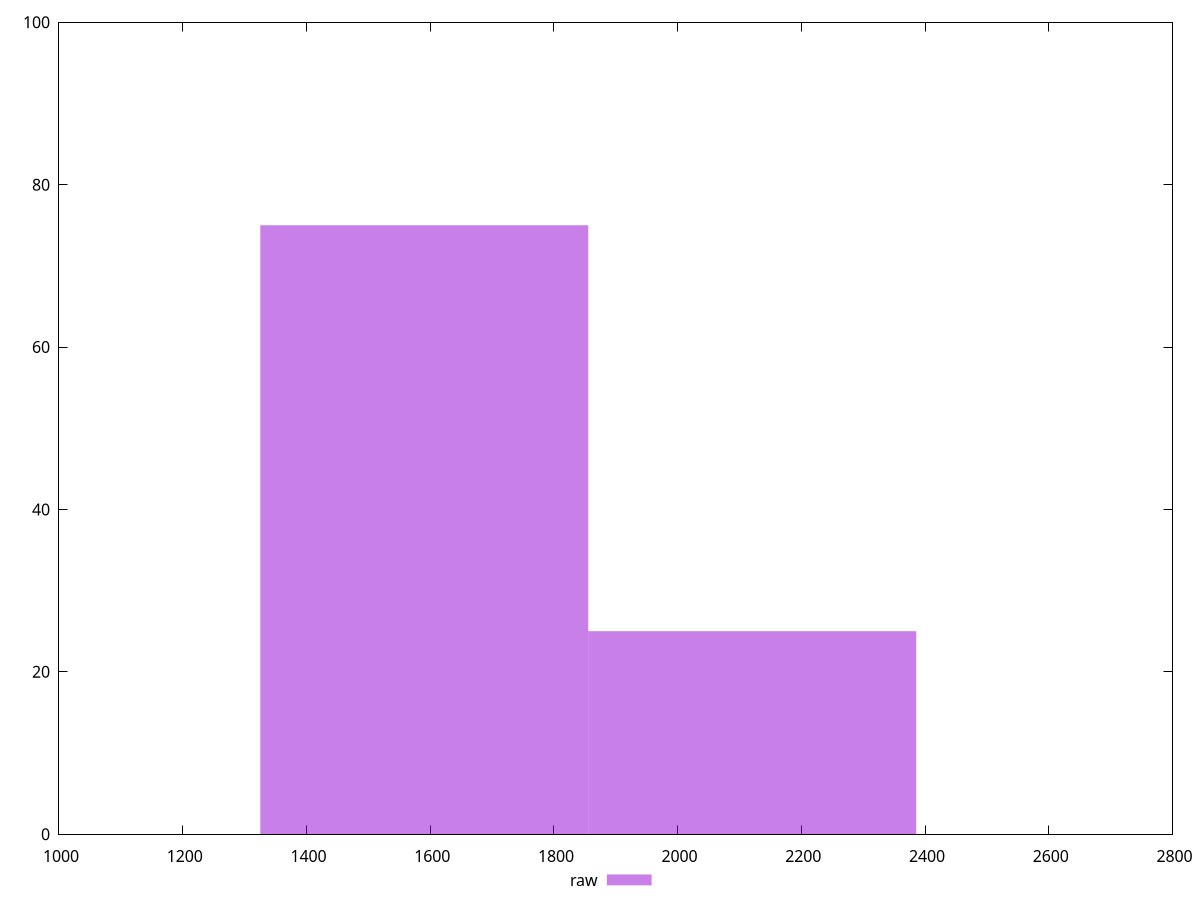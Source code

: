 reset
set terminal svg size 640, 490 enhanced background rgb 'white'
set output "report_00007_2020-12-11T15:55:29.892Z/first-contentful-paint/samples/pages+cached+noexternal+nofonts/raw/histogram.svg"

$raw <<EOF
1590.4692242081849 75
2120.62563227758 25
EOF

set key outside below
set boxwidth 530.156408069395
set yrange [0:100]
set style fill transparent solid 0.5 noborder

plot \
  $raw title "raw" with boxes, \


reset